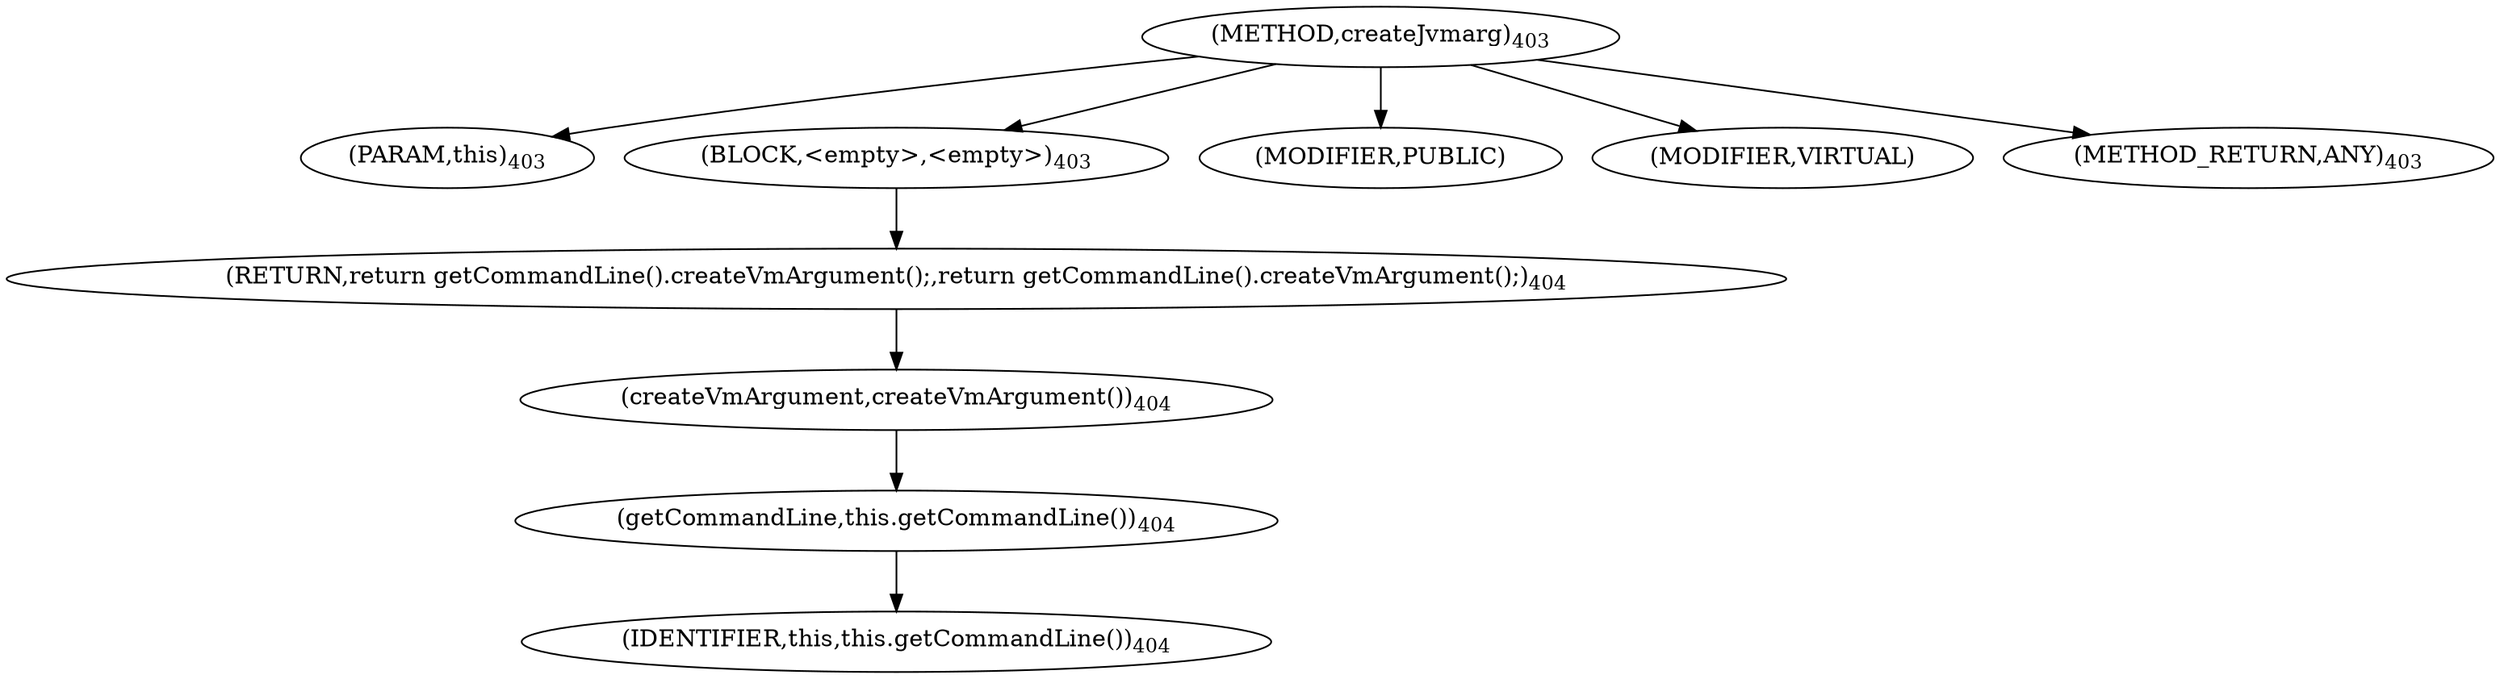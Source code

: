 digraph "createJvmarg" {  
"1052" [label = <(METHOD,createJvmarg)<SUB>403</SUB>> ]
"82" [label = <(PARAM,this)<SUB>403</SUB>> ]
"1053" [label = <(BLOCK,&lt;empty&gt;,&lt;empty&gt;)<SUB>403</SUB>> ]
"1054" [label = <(RETURN,return getCommandLine().createVmArgument();,return getCommandLine().createVmArgument();)<SUB>404</SUB>> ]
"1055" [label = <(createVmArgument,createVmArgument())<SUB>404</SUB>> ]
"1056" [label = <(getCommandLine,this.getCommandLine())<SUB>404</SUB>> ]
"81" [label = <(IDENTIFIER,this,this.getCommandLine())<SUB>404</SUB>> ]
"1057" [label = <(MODIFIER,PUBLIC)> ]
"1058" [label = <(MODIFIER,VIRTUAL)> ]
"1059" [label = <(METHOD_RETURN,ANY)<SUB>403</SUB>> ]
  "1052" -> "82" 
  "1052" -> "1053" 
  "1052" -> "1057" 
  "1052" -> "1058" 
  "1052" -> "1059" 
  "1053" -> "1054" 
  "1054" -> "1055" 
  "1055" -> "1056" 
  "1056" -> "81" 
}
